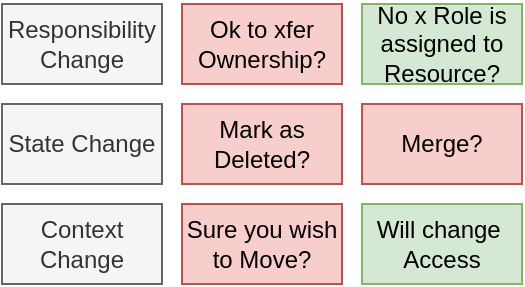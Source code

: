 <mxfile version="20.3.0" type="device"><diagram id="H_TMOHQdfAHQD4Ig6g5N" name="Page-1"><mxGraphModel dx="1102" dy="792" grid="1" gridSize="10" guides="1" tooltips="1" connect="1" arrows="1" fold="1" page="1" pageScale="1" pageWidth="850" pageHeight="1100" math="0" shadow="0"><root><mxCell id="0"/><mxCell id="1" parent="0"/><mxCell id="ViL-AbTG1pWKBh2Fvsmf-2" value="State Change" style="rounded=0;whiteSpace=wrap;html=1;fillColor=#f5f5f5;fontColor=#333333;strokeColor=#666666;" vertex="1" parent="1"><mxGeometry x="120" y="160" width="80" height="40" as="geometry"/></mxCell><mxCell id="ViL-AbTG1pWKBh2Fvsmf-3" value="Context Change" style="rounded=0;whiteSpace=wrap;html=1;fillColor=#f5f5f5;fontColor=#333333;strokeColor=#666666;" vertex="1" parent="1"><mxGeometry x="120" y="210" width="80" height="40" as="geometry"/></mxCell><mxCell id="ViL-AbTG1pWKBh2Fvsmf-4" value="Sure you wish to Move?" style="rounded=0;whiteSpace=wrap;html=1;fillColor=#f8cecc;strokeColor=#b85450;" vertex="1" parent="1"><mxGeometry x="210" y="210" width="80" height="40" as="geometry"/></mxCell><mxCell id="ViL-AbTG1pWKBh2Fvsmf-5" value="Will change&amp;nbsp; Access" style="rounded=0;whiteSpace=wrap;html=1;fillColor=#d5e8d4;strokeColor=#82b366;" vertex="1" parent="1"><mxGeometry x="300" y="210" width="80" height="40" as="geometry"/></mxCell><mxCell id="ViL-AbTG1pWKBh2Fvsmf-6" value="Mark as Deleted?" style="rounded=0;whiteSpace=wrap;html=1;fillColor=#f8cecc;strokeColor=#b85450;" vertex="1" parent="1"><mxGeometry x="210" y="160" width="80" height="40" as="geometry"/></mxCell><mxCell id="ViL-AbTG1pWKBh2Fvsmf-7" value="Responsibility Change" style="rounded=0;whiteSpace=wrap;html=1;fillColor=#f5f5f5;fontColor=#333333;strokeColor=#666666;" vertex="1" parent="1"><mxGeometry x="120" y="110" width="80" height="40" as="geometry"/></mxCell><mxCell id="ViL-AbTG1pWKBh2Fvsmf-8" value="Ok to xfer Ownership?" style="rounded=0;whiteSpace=wrap;html=1;fillColor=#f8cecc;strokeColor=#b85450;" vertex="1" parent="1"><mxGeometry x="210" y="110" width="80" height="40" as="geometry"/></mxCell><mxCell id="ViL-AbTG1pWKBh2Fvsmf-9" value="No x Role is assigned to Resource?" style="rounded=0;whiteSpace=wrap;html=1;fillColor=#d5e8d4;strokeColor=#82b366;" vertex="1" parent="1"><mxGeometry x="300" y="110" width="80" height="40" as="geometry"/></mxCell><mxCell id="ViL-AbTG1pWKBh2Fvsmf-10" value="Merge?" style="rounded=0;whiteSpace=wrap;html=1;fillColor=#f8cecc;strokeColor=#b85450;" vertex="1" parent="1"><mxGeometry x="300" y="160" width="80" height="40" as="geometry"/></mxCell></root></mxGraphModel></diagram></mxfile>